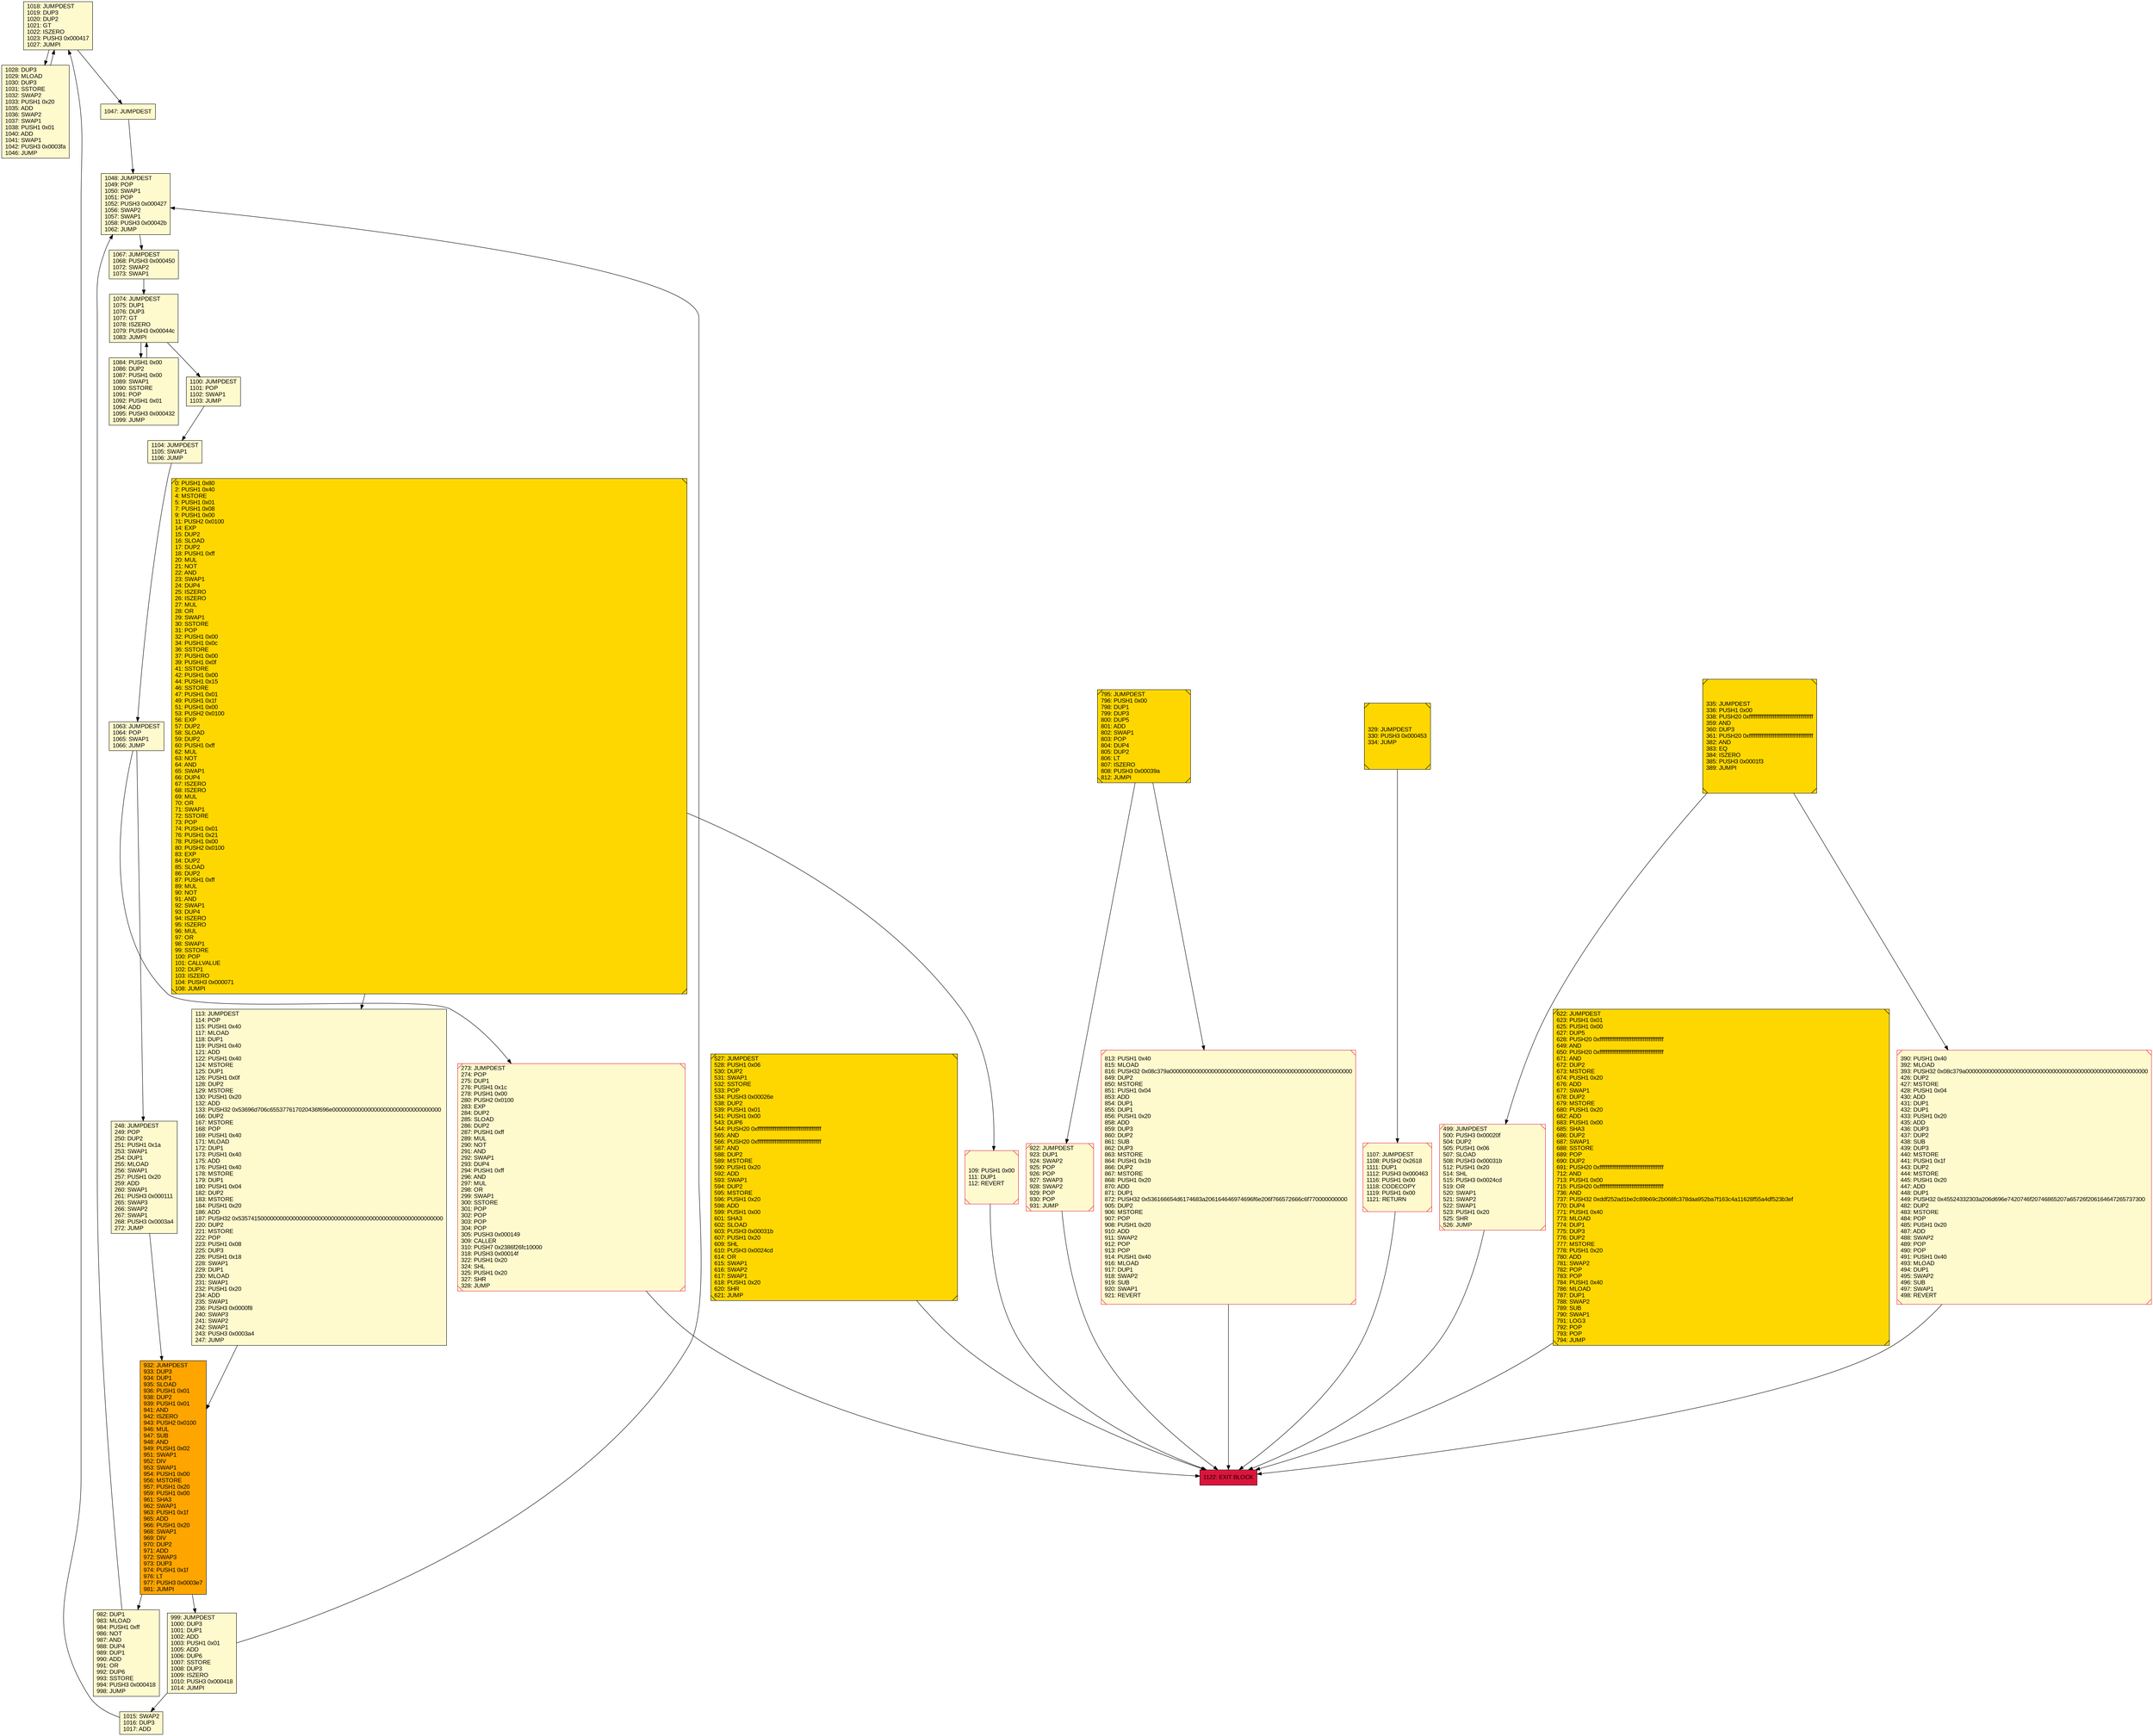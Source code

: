 digraph G {
bgcolor=transparent rankdir=UD;
node [shape=box style=filled color=black fillcolor=white fontname=arial fontcolor=black];
1018 [label="1018: JUMPDEST\l1019: DUP3\l1020: DUP2\l1021: GT\l1022: ISZERO\l1023: PUSH3 0x000417\l1027: JUMPI\l" fillcolor=lemonchiffon ];
1067 [label="1067: JUMPDEST\l1068: PUSH3 0x000450\l1072: SWAP2\l1073: SWAP1\l" fillcolor=lemonchiffon ];
390 [label="390: PUSH1 0x40\l392: MLOAD\l393: PUSH32 0x08c379a000000000000000000000000000000000000000000000000000000000\l426: DUP2\l427: MSTORE\l428: PUSH1 0x04\l430: ADD\l431: DUP1\l432: DUP1\l433: PUSH1 0x20\l435: ADD\l436: DUP3\l437: DUP2\l438: SUB\l439: DUP3\l440: MSTORE\l441: PUSH1 0x1f\l443: DUP2\l444: MSTORE\l445: PUSH1 0x20\l447: ADD\l448: DUP1\l449: PUSH32 0x45524332303a206d696e7420746f20746865207a65726f206164647265737300\l482: DUP2\l483: MSTORE\l484: POP\l485: PUSH1 0x20\l487: ADD\l488: SWAP2\l489: POP\l490: POP\l491: PUSH1 0x40\l493: MLOAD\l494: DUP1\l495: SWAP2\l496: SUB\l497: SWAP1\l498: REVERT\l" fillcolor=lemonchiffon shape=Msquare color=crimson ];
813 [label="813: PUSH1 0x40\l815: MLOAD\l816: PUSH32 0x08c379a000000000000000000000000000000000000000000000000000000000\l849: DUP2\l850: MSTORE\l851: PUSH1 0x04\l853: ADD\l854: DUP1\l855: DUP1\l856: PUSH1 0x20\l858: ADD\l859: DUP3\l860: DUP2\l861: SUB\l862: DUP3\l863: MSTORE\l864: PUSH1 0x1b\l866: DUP2\l867: MSTORE\l868: PUSH1 0x20\l870: ADD\l871: DUP1\l872: PUSH32 0x536166654d6174683a206164646974696f6e206f766572666c6f770000000000\l905: DUP2\l906: MSTORE\l907: POP\l908: PUSH1 0x20\l910: ADD\l911: SWAP2\l912: POP\l913: POP\l914: PUSH1 0x40\l916: MLOAD\l917: DUP1\l918: SWAP2\l919: SUB\l920: SWAP1\l921: REVERT\l" fillcolor=lemonchiffon shape=Msquare color=crimson ];
0 [label="0: PUSH1 0x80\l2: PUSH1 0x40\l4: MSTORE\l5: PUSH1 0x01\l7: PUSH1 0x08\l9: PUSH1 0x00\l11: PUSH2 0x0100\l14: EXP\l15: DUP2\l16: SLOAD\l17: DUP2\l18: PUSH1 0xff\l20: MUL\l21: NOT\l22: AND\l23: SWAP1\l24: DUP4\l25: ISZERO\l26: ISZERO\l27: MUL\l28: OR\l29: SWAP1\l30: SSTORE\l31: POP\l32: PUSH1 0x00\l34: PUSH1 0x0c\l36: SSTORE\l37: PUSH1 0x00\l39: PUSH1 0x0f\l41: SSTORE\l42: PUSH1 0x00\l44: PUSH1 0x15\l46: SSTORE\l47: PUSH1 0x01\l49: PUSH1 0x1f\l51: PUSH1 0x00\l53: PUSH2 0x0100\l56: EXP\l57: DUP2\l58: SLOAD\l59: DUP2\l60: PUSH1 0xff\l62: MUL\l63: NOT\l64: AND\l65: SWAP1\l66: DUP4\l67: ISZERO\l68: ISZERO\l69: MUL\l70: OR\l71: SWAP1\l72: SSTORE\l73: POP\l74: PUSH1 0x01\l76: PUSH1 0x21\l78: PUSH1 0x00\l80: PUSH2 0x0100\l83: EXP\l84: DUP2\l85: SLOAD\l86: DUP2\l87: PUSH1 0xff\l89: MUL\l90: NOT\l91: AND\l92: SWAP1\l93: DUP4\l94: ISZERO\l95: ISZERO\l96: MUL\l97: OR\l98: SWAP1\l99: SSTORE\l100: POP\l101: CALLVALUE\l102: DUP1\l103: ISZERO\l104: PUSH3 0x000071\l108: JUMPI\l" fillcolor=lemonchiffon shape=Msquare fillcolor=gold ];
795 [label="795: JUMPDEST\l796: PUSH1 0x00\l798: DUP1\l799: DUP3\l800: DUP5\l801: ADD\l802: SWAP1\l803: POP\l804: DUP4\l805: DUP2\l806: LT\l807: ISZERO\l808: PUSH3 0x00039a\l812: JUMPI\l" fillcolor=lemonchiffon shape=Msquare fillcolor=gold ];
335 [label="335: JUMPDEST\l336: PUSH1 0x00\l338: PUSH20 0xffffffffffffffffffffffffffffffffffffffff\l359: AND\l360: DUP3\l361: PUSH20 0xffffffffffffffffffffffffffffffffffffffff\l382: AND\l383: EQ\l384: ISZERO\l385: PUSH3 0x0001f3\l389: JUMPI\l" fillcolor=lemonchiffon shape=Msquare fillcolor=gold ];
109 [label="109: PUSH1 0x00\l111: DUP1\l112: REVERT\l" fillcolor=lemonchiffon shape=Msquare color=crimson ];
622 [label="622: JUMPDEST\l623: PUSH1 0x01\l625: PUSH1 0x00\l627: DUP5\l628: PUSH20 0xffffffffffffffffffffffffffffffffffffffff\l649: AND\l650: PUSH20 0xffffffffffffffffffffffffffffffffffffffff\l671: AND\l672: DUP2\l673: MSTORE\l674: PUSH1 0x20\l676: ADD\l677: SWAP1\l678: DUP2\l679: MSTORE\l680: PUSH1 0x20\l682: ADD\l683: PUSH1 0x00\l685: SHA3\l686: DUP2\l687: SWAP1\l688: SSTORE\l689: POP\l690: DUP2\l691: PUSH20 0xffffffffffffffffffffffffffffffffffffffff\l712: AND\l713: PUSH1 0x00\l715: PUSH20 0xffffffffffffffffffffffffffffffffffffffff\l736: AND\l737: PUSH32 0xddf252ad1be2c89b69c2b068fc378daa952ba7f163c4a11628f55a4df523b3ef\l770: DUP4\l771: PUSH1 0x40\l773: MLOAD\l774: DUP1\l775: DUP3\l776: DUP2\l777: MSTORE\l778: PUSH1 0x20\l780: ADD\l781: SWAP2\l782: POP\l783: POP\l784: PUSH1 0x40\l786: MLOAD\l787: DUP1\l788: SWAP2\l789: SUB\l790: SWAP1\l791: LOG3\l792: POP\l793: POP\l794: JUMP\l" fillcolor=lemonchiffon shape=Msquare fillcolor=gold ];
1107 [label="1107: JUMPDEST\l1108: PUSH2 0x2618\l1111: DUP1\l1112: PUSH3 0x000463\l1116: PUSH1 0x00\l1118: CODECOPY\l1119: PUSH1 0x00\l1121: RETURN\l" fillcolor=lemonchiffon shape=Msquare color=crimson ];
499 [label="499: JUMPDEST\l500: PUSH3 0x00020f\l504: DUP2\l505: PUSH1 0x06\l507: SLOAD\l508: PUSH3 0x00031b\l512: PUSH1 0x20\l514: SHL\l515: PUSH3 0x0024cd\l519: OR\l520: SWAP1\l521: SWAP2\l522: SWAP1\l523: PUSH1 0x20\l525: SHR\l526: JUMP\l" fillcolor=lemonchiffon shape=Msquare color=crimson ];
1028 [label="1028: DUP3\l1029: MLOAD\l1030: DUP3\l1031: SSTORE\l1032: SWAP2\l1033: PUSH1 0x20\l1035: ADD\l1036: SWAP2\l1037: SWAP1\l1038: PUSH1 0x01\l1040: ADD\l1041: SWAP1\l1042: PUSH3 0x0003fa\l1046: JUMP\l" fillcolor=lemonchiffon ];
1047 [label="1047: JUMPDEST\l" fillcolor=lemonchiffon ];
1100 [label="1100: JUMPDEST\l1101: POP\l1102: SWAP1\l1103: JUMP\l" fillcolor=lemonchiffon ];
1122 [label="1122: EXIT BLOCK\l" fillcolor=crimson ];
527 [label="527: JUMPDEST\l528: PUSH1 0x06\l530: DUP2\l531: SWAP1\l532: SSTORE\l533: POP\l534: PUSH3 0x00026e\l538: DUP2\l539: PUSH1 0x01\l541: PUSH1 0x00\l543: DUP6\l544: PUSH20 0xffffffffffffffffffffffffffffffffffffffff\l565: AND\l566: PUSH20 0xffffffffffffffffffffffffffffffffffffffff\l587: AND\l588: DUP2\l589: MSTORE\l590: PUSH1 0x20\l592: ADD\l593: SWAP1\l594: DUP2\l595: MSTORE\l596: PUSH1 0x20\l598: ADD\l599: PUSH1 0x00\l601: SHA3\l602: SLOAD\l603: PUSH3 0x00031b\l607: PUSH1 0x20\l609: SHL\l610: PUSH3 0x0024cd\l614: OR\l615: SWAP1\l616: SWAP2\l617: SWAP1\l618: PUSH1 0x20\l620: SHR\l621: JUMP\l" fillcolor=lemonchiffon shape=Msquare fillcolor=gold ];
1104 [label="1104: JUMPDEST\l1105: SWAP1\l1106: JUMP\l" fillcolor=lemonchiffon ];
1074 [label="1074: JUMPDEST\l1075: DUP1\l1076: DUP3\l1077: GT\l1078: ISZERO\l1079: PUSH3 0x00044c\l1083: JUMPI\l" fillcolor=lemonchiffon ];
982 [label="982: DUP1\l983: MLOAD\l984: PUSH1 0xff\l986: NOT\l987: AND\l988: DUP4\l989: DUP1\l990: ADD\l991: OR\l992: DUP6\l993: SSTORE\l994: PUSH3 0x000418\l998: JUMP\l" fillcolor=lemonchiffon ];
1084 [label="1084: PUSH1 0x00\l1086: DUP2\l1087: PUSH1 0x00\l1089: SWAP1\l1090: SSTORE\l1091: POP\l1092: PUSH1 0x01\l1094: ADD\l1095: PUSH3 0x000432\l1099: JUMP\l" fillcolor=lemonchiffon ];
932 [label="932: JUMPDEST\l933: DUP3\l934: DUP1\l935: SLOAD\l936: PUSH1 0x01\l938: DUP2\l939: PUSH1 0x01\l941: AND\l942: ISZERO\l943: PUSH2 0x0100\l946: MUL\l947: SUB\l948: AND\l949: PUSH1 0x02\l951: SWAP1\l952: DIV\l953: SWAP1\l954: PUSH1 0x00\l956: MSTORE\l957: PUSH1 0x20\l959: PUSH1 0x00\l961: SHA3\l962: SWAP1\l963: PUSH1 0x1f\l965: ADD\l966: PUSH1 0x20\l968: SWAP1\l969: DIV\l970: DUP2\l971: ADD\l972: SWAP3\l973: DUP3\l974: PUSH1 0x1f\l976: LT\l977: PUSH3 0x0003e7\l981: JUMPI\l" fillcolor=orange ];
1015 [label="1015: SWAP2\l1016: DUP3\l1017: ADD\l" fillcolor=lemonchiffon ];
248 [label="248: JUMPDEST\l249: POP\l250: DUP2\l251: PUSH1 0x1a\l253: SWAP1\l254: DUP1\l255: MLOAD\l256: SWAP1\l257: PUSH1 0x20\l259: ADD\l260: SWAP1\l261: PUSH3 0x000111\l265: SWAP3\l266: SWAP2\l267: SWAP1\l268: PUSH3 0x0003a4\l272: JUMP\l" fillcolor=lemonchiffon ];
329 [label="329: JUMPDEST\l330: PUSH3 0x000453\l334: JUMP\l" fillcolor=lemonchiffon shape=Msquare fillcolor=gold ];
922 [label="922: JUMPDEST\l923: DUP1\l924: SWAP2\l925: POP\l926: POP\l927: SWAP3\l928: SWAP2\l929: POP\l930: POP\l931: JUMP\l" fillcolor=lemonchiffon shape=Msquare color=crimson ];
1063 [label="1063: JUMPDEST\l1064: POP\l1065: SWAP1\l1066: JUMP\l" fillcolor=lemonchiffon ];
273 [label="273: JUMPDEST\l274: POP\l275: DUP1\l276: PUSH1 0x1c\l278: PUSH1 0x00\l280: PUSH2 0x0100\l283: EXP\l284: DUP2\l285: SLOAD\l286: DUP2\l287: PUSH1 0xff\l289: MUL\l290: NOT\l291: AND\l292: SWAP1\l293: DUP4\l294: PUSH1 0xff\l296: AND\l297: MUL\l298: OR\l299: SWAP1\l300: SSTORE\l301: POP\l302: POP\l303: POP\l304: POP\l305: PUSH3 0x000149\l309: CALLER\l310: PUSH7 0x2386f26fc10000\l318: PUSH3 0x00014f\l322: PUSH1 0x20\l324: SHL\l325: PUSH1 0x20\l327: SHR\l328: JUMP\l" fillcolor=lemonchiffon shape=Msquare color=crimson ];
1048 [label="1048: JUMPDEST\l1049: POP\l1050: SWAP1\l1051: POP\l1052: PUSH3 0x000427\l1056: SWAP2\l1057: SWAP1\l1058: PUSH3 0x00042b\l1062: JUMP\l" fillcolor=lemonchiffon ];
113 [label="113: JUMPDEST\l114: POP\l115: PUSH1 0x40\l117: MLOAD\l118: DUP1\l119: PUSH1 0x40\l121: ADD\l122: PUSH1 0x40\l124: MSTORE\l125: DUP1\l126: PUSH1 0x0f\l128: DUP2\l129: MSTORE\l130: PUSH1 0x20\l132: ADD\l133: PUSH32 0x53696d706c655377617020436f696e0000000000000000000000000000000000\l166: DUP2\l167: MSTORE\l168: POP\l169: PUSH1 0x40\l171: MLOAD\l172: DUP1\l173: PUSH1 0x40\l175: ADD\l176: PUSH1 0x40\l178: MSTORE\l179: DUP1\l180: PUSH1 0x04\l182: DUP2\l183: MSTORE\l184: PUSH1 0x20\l186: ADD\l187: PUSH32 0x5357415000000000000000000000000000000000000000000000000000000000\l220: DUP2\l221: MSTORE\l222: POP\l223: PUSH1 0x08\l225: DUP3\l226: PUSH1 0x18\l228: SWAP1\l229: DUP1\l230: MLOAD\l231: SWAP1\l232: PUSH1 0x20\l234: ADD\l235: SWAP1\l236: PUSH3 0x0000f8\l240: SWAP3\l241: SWAP2\l242: SWAP1\l243: PUSH3 0x0003a4\l247: JUMP\l" fillcolor=lemonchiffon ];
999 [label="999: JUMPDEST\l1000: DUP3\l1001: DUP1\l1002: ADD\l1003: PUSH1 0x01\l1005: ADD\l1006: DUP6\l1007: SSTORE\l1008: DUP3\l1009: ISZERO\l1010: PUSH3 0x000418\l1014: JUMPI\l" fillcolor=lemonchiffon ];
1063 -> 248;
248 -> 932;
527 -> 1122;
999 -> 1048;
999 -> 1015;
0 -> 109;
113 -> 932;
932 -> 999;
335 -> 390;
795 -> 813;
1063 -> 273;
1104 -> 1063;
922 -> 1122;
932 -> 982;
1074 -> 1084;
1084 -> 1074;
1018 -> 1028;
1028 -> 1018;
273 -> 1122;
1018 -> 1047;
335 -> 499;
982 -> 1048;
329 -> 1107;
1047 -> 1048;
390 -> 1122;
813 -> 1122;
1067 -> 1074;
109 -> 1122;
622 -> 1122;
499 -> 1122;
1015 -> 1018;
1107 -> 1122;
1048 -> 1067;
0 -> 113;
1100 -> 1104;
1074 -> 1100;
795 -> 922;
}